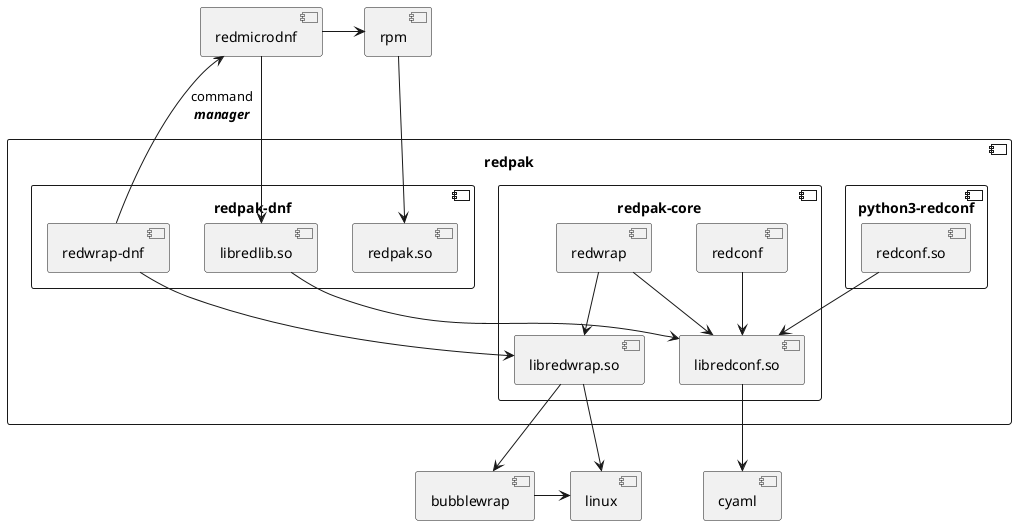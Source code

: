 @startuml

component redpak {

component python3-redconf {
 [redconf.so]
}

component redpak-core {
 [redwrap] -->  [libredwrap.so]
 [redwrap] -->  [libredconf.so]
 [redconf] --> [libredconf.so]
}

component redpak-dnf {
 [libredlib.so] --> [libredconf.so]
 [redwrap-dnf] -->  [libredwrap.so]
 [redpak.so]
}

}

[rpm] --> [redpak.so]
[redmicrodnf] --> [libredlib.so]
[redwrap-dnf] --> [redmicrodnf] : "command\n**//manager//**"
[redmicrodnf] -> [rpm]
[libredconf.so] --> [cyaml]

[redconf.so] --> [libredconf.so]

[libredwrap.so]  --> [bubblewrap]
[libredwrap.so]  --> [linux]
[bubblewrap]  -> [linux]

@enduml
